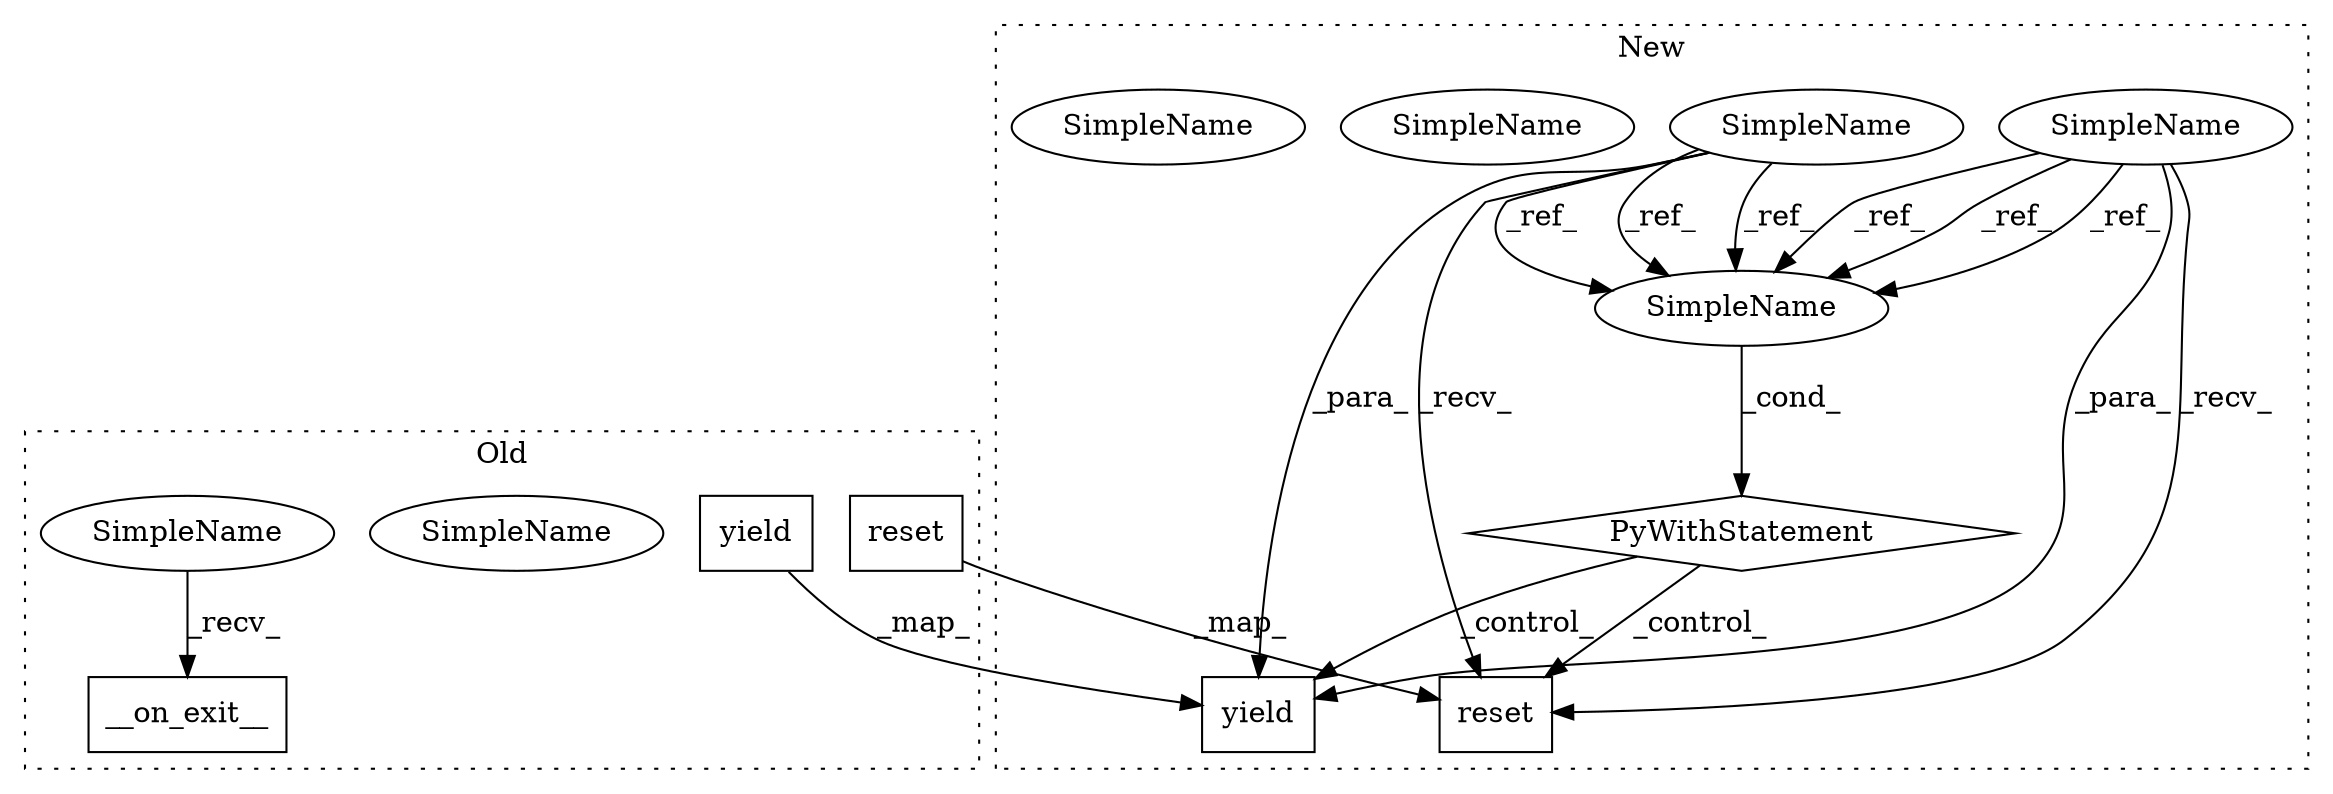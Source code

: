 digraph G {
subgraph cluster0 {
1 [label="__on_exit__" a="32" s="1334" l="13" shape="box"];
5 [label="yield" a="112" s="1300" l="7" shape="box"];
8 [label="reset" a="32" s="1287" l="7" shape="box"];
11 [label="SimpleName" a="42" s="1323" l="10" shape="ellipse"];
13 [label="SimpleName" a="42" s="1323" l="10" shape="ellipse"];
label = "Old";
style="dotted";
}
subgraph cluster1 {
2 [label="PyWithStatement" a="104" s="1276,1296" l="10,2" shape="diamond"];
3 [label="SimpleName" a="42" s="1168" l="10" shape="ellipse"];
4 [label="yield" a="112" s="1332" l="7" shape="box"];
6 [label="SimpleName" a="42" s="996" l="10" shape="ellipse"];
7 [label="SimpleName" a="42" s="1286" l="10" shape="ellipse"];
9 [label="reset" a="32" s="1317" l="7" shape="box"];
10 [label="SimpleName" a="42" s="1286" l="10" shape="ellipse"];
12 [label="SimpleName" a="42" s="1286" l="10" shape="ellipse"];
label = "New";
style="dotted";
}
2 -> 4 [label="_control_"];
2 -> 9 [label="_control_"];
3 -> 12 [label="_ref_"];
3 -> 12 [label="_ref_"];
3 -> 12 [label="_ref_"];
3 -> 4 [label="_para_"];
3 -> 9 [label="_recv_"];
5 -> 4 [label="_map_"];
6 -> 12 [label="_ref_"];
6 -> 4 [label="_para_"];
6 -> 12 [label="_ref_"];
6 -> 9 [label="_recv_"];
6 -> 12 [label="_ref_"];
8 -> 9 [label="_map_"];
12 -> 2 [label="_cond_"];
13 -> 1 [label="_recv_"];
}